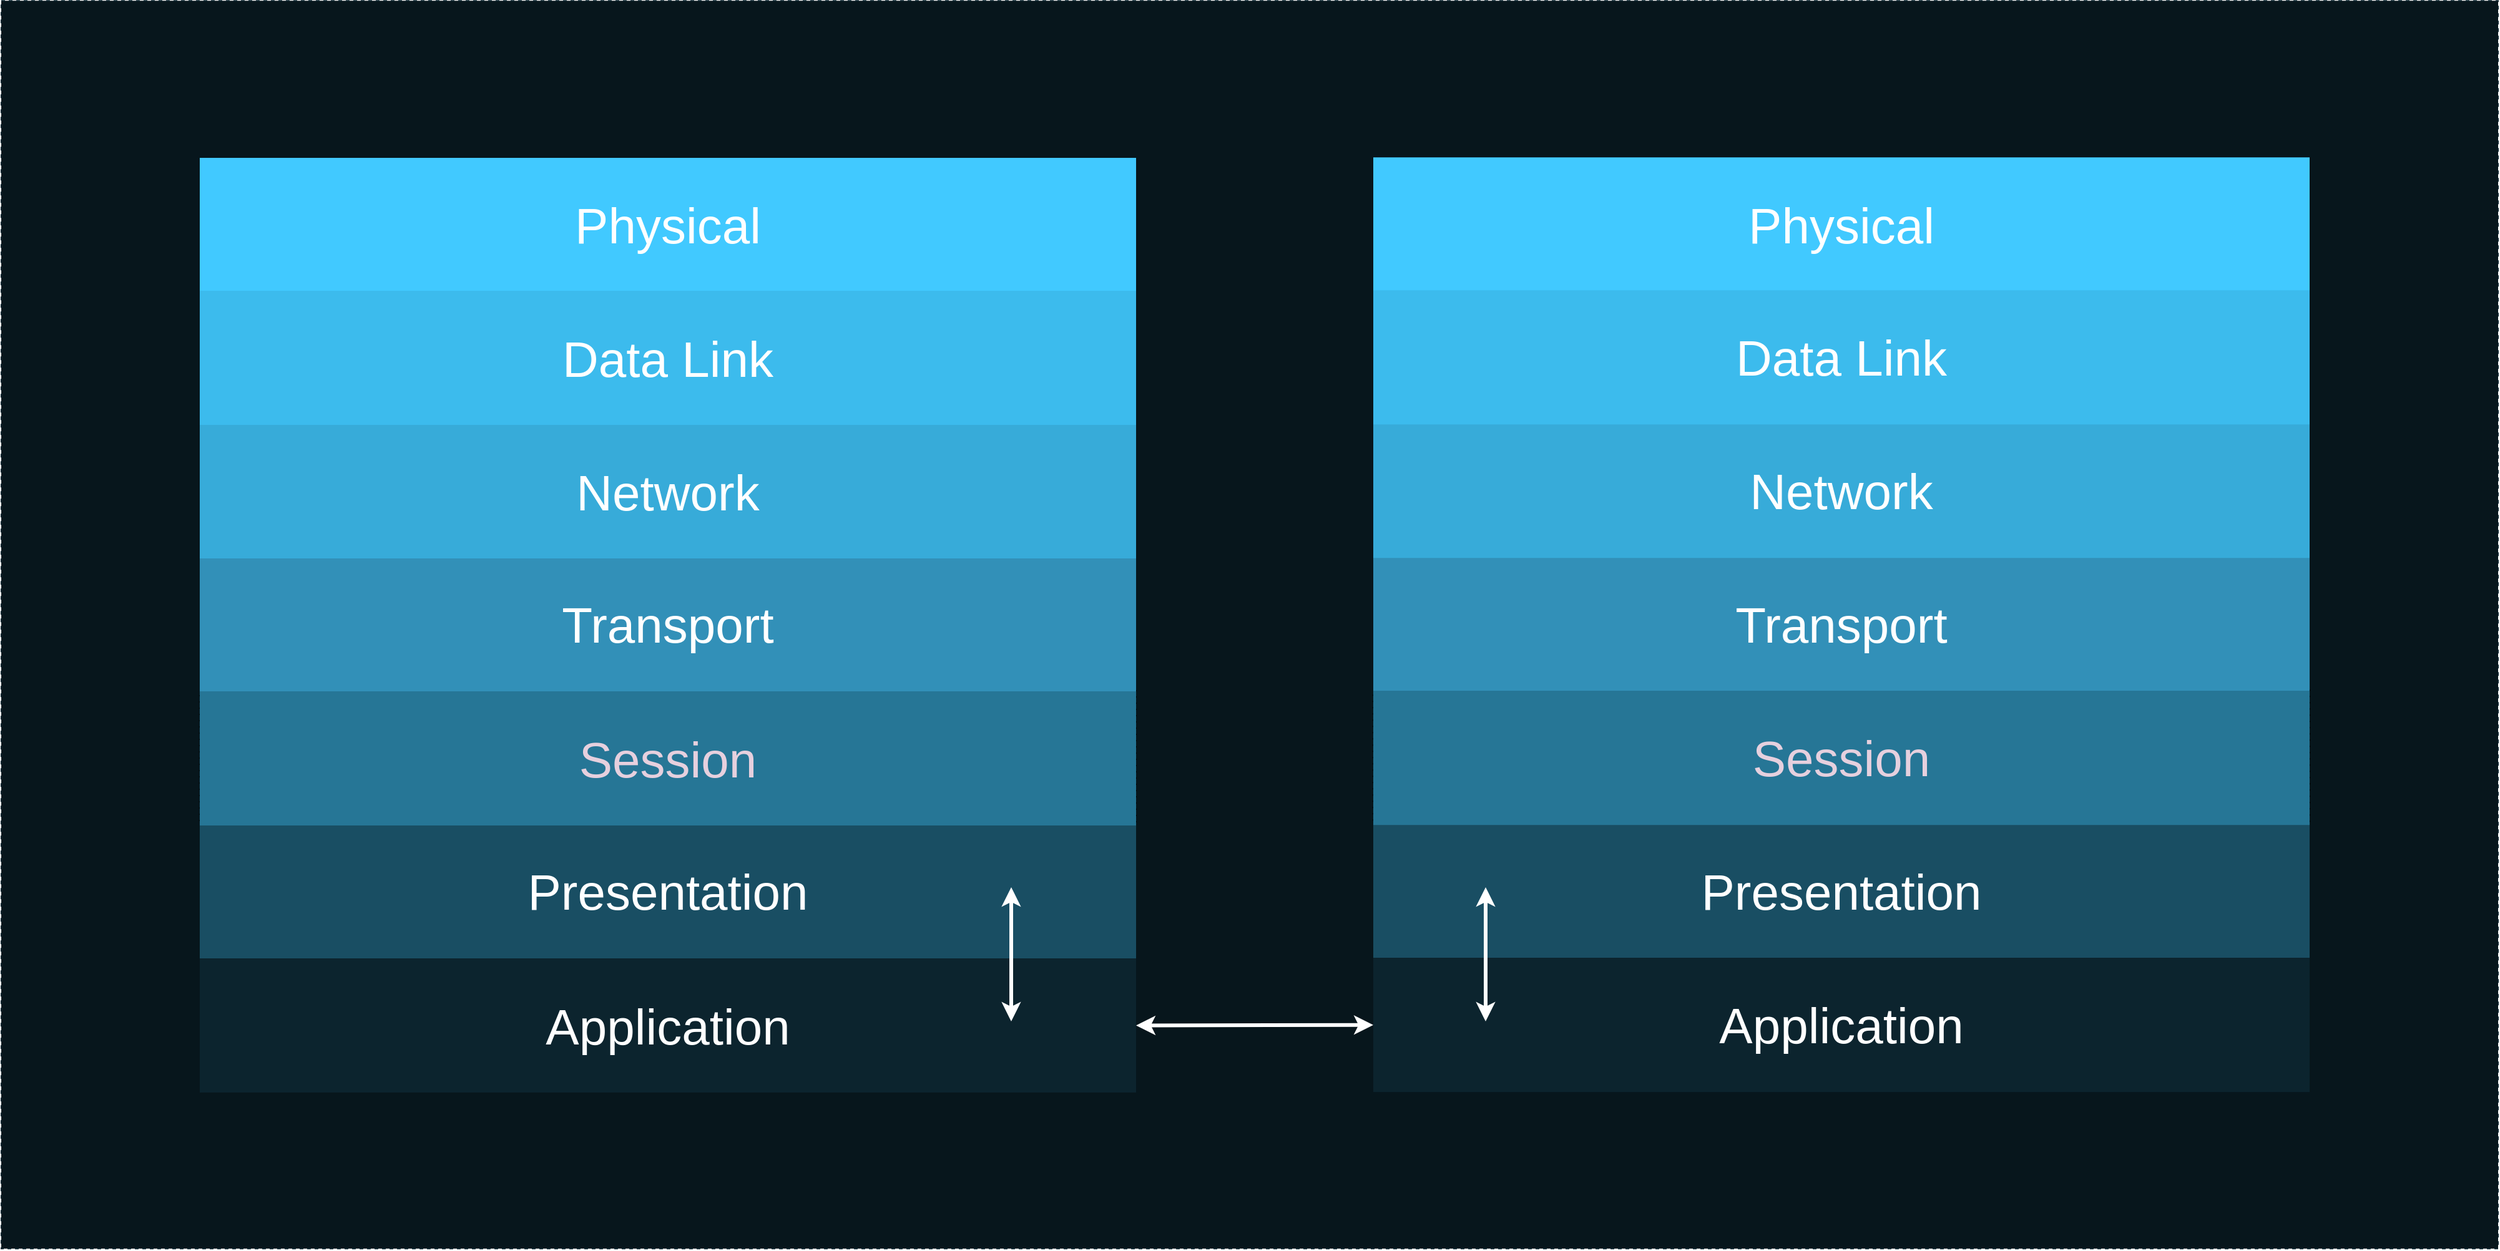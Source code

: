 <mxfile version="13.0.3" type="device"><diagram name="Page-1" id="b5b7bab2-c9e2-2cf4-8b2a-24fd1a2a6d21"><mxGraphModel dx="4512" dy="2343" grid="1" gridSize="10" guides="1" tooltips="1" connect="1" arrows="1" fold="1" page="1" pageScale="1" pageWidth="827" pageHeight="1169" background="#ffffff" math="0" shadow="0"><root><mxCell id="0"/><mxCell id="1" parent="0"/><mxCell id="crDRbli0xWPwZ9U8P9Jx-28" value="" style="rounded=0;whiteSpace=wrap;html=1;fillColor=#07161C;fontSize=30;fontColor=#FFFFFF;strokeColor=#0C242E;dashed=1;" parent="1" vertex="1"><mxGeometry x="-2050" y="-280.38" width="2000" height="1000" as="geometry"/></mxCell><mxCell id="0WZ8eYFoiU2yTqdQP5Gu-23" value="" style="group" parent="1" vertex="1" connectable="0"><mxGeometry x="-1891" y="-154.5" width="750" height="749" as="geometry"/></mxCell><mxCell id="0WZ8eYFoiU2yTqdQP5Gu-22" value="" style="group" parent="0WZ8eYFoiU2yTqdQP5Gu-23" vertex="1" connectable="0"><mxGeometry width="750" height="749" as="geometry"/></mxCell><mxCell id="0WZ8eYFoiU2yTqdQP5Gu-4" value="Presentation" style="rounded=0;whiteSpace=wrap;html=1;dashed=1;dashPattern=1 4;labelBackgroundColor=none;fillColor=#194E63;fontSize=40;fontColor=#FFFFFF;strokeColor=none;" parent="0WZ8eYFoiU2yTqdQP5Gu-22" vertex="1"><mxGeometry y="534" width="750.0" height="107.5" as="geometry"/></mxCell><mxCell id="0WZ8eYFoiU2yTqdQP5Gu-5" value="" style="rounded=0;whiteSpace=wrap;html=1;dashed=1;dashPattern=1 4;labelBackgroundColor=#ffffff;fillColor=#267696;fontSize=150;fontColor=#194E63;" parent="0WZ8eYFoiU2yTqdQP5Gu-22" vertex="1"><mxGeometry y="426.5" width="750.0" height="107.5" as="geometry"/></mxCell><mxCell id="0WZ8eYFoiU2yTqdQP5Gu-6" value="&lt;font color=&quot;#ffffff&quot;&gt;Transport&lt;/font&gt;" style="rounded=0;whiteSpace=wrap;html=1;dashed=1;dashPattern=1 4;labelBackgroundColor=none;fillColor=#3290B8;fontSize=40;fontColor=#0C242E;strokeColor=none;" parent="0WZ8eYFoiU2yTqdQP5Gu-22" vertex="1"><mxGeometry y="320" width="750.0" height="107.5" as="geometry"/></mxCell><mxCell id="0WZ8eYFoiU2yTqdQP5Gu-7" value="&lt;font color=&quot;#ffffff&quot;&gt;Network&lt;/font&gt;" style="rounded=0;whiteSpace=wrap;html=1;dashed=1;dashPattern=1 4;labelBackgroundColor=none;fillColor=#37ABD9;fontSize=40;fontColor=#0C242E;strokeColor=none;" parent="0WZ8eYFoiU2yTqdQP5Gu-22" vertex="1"><mxGeometry y="213.5" width="750.0" height="107.5" as="geometry"/></mxCell><mxCell id="0WZ8eYFoiU2yTqdQP5Gu-18" value="Session" style="rounded=0;whiteSpace=wrap;html=1;dashed=1;dashPattern=1 4;labelBackgroundColor=none;fillColor=#267696;fontSize=40;fontColor=#E6D0DE;strokeColor=none;" parent="0WZ8eYFoiU2yTqdQP5Gu-22" vertex="1"><mxGeometry y="427.5" width="750.0" height="107.5" as="geometry"/></mxCell><mxCell id="0WZ8eYFoiU2yTqdQP5Gu-19" value="Application" style="rounded=0;whiteSpace=wrap;html=1;dashed=1;dashPattern=1 4;labelBackgroundColor=none;fillColor=#0C242E;fontSize=40;fontColor=#FFFFFF;strokeColor=none;" parent="0WZ8eYFoiU2yTqdQP5Gu-22" vertex="1"><mxGeometry y="641.5" width="750.0" height="107.5" as="geometry"/></mxCell><mxCell id="0WZ8eYFoiU2yTqdQP5Gu-20" value="Physical" style="rounded=0;whiteSpace=wrap;html=1;dashed=1;dashPattern=1 4;labelBackgroundColor=none;fillColor=#41C9FF;fontSize=40;fontColor=#FFFFFF;strokeColor=none;fontStyle=0" parent="0WZ8eYFoiU2yTqdQP5Gu-22" vertex="1"><mxGeometry width="750.0" height="107.5" as="geometry"/></mxCell><mxCell id="0WZ8eYFoiU2yTqdQP5Gu-21" value="&lt;font color=&quot;#ffffff&quot;&gt;Data Link&lt;/font&gt;" style="rounded=0;whiteSpace=wrap;html=1;dashed=1;dashPattern=1 4;labelBackgroundColor=none;fillColor=#3CBBED;fontSize=40;fontColor=#0C242E;strokeColor=none;" parent="0WZ8eYFoiU2yTqdQP5Gu-22" vertex="1"><mxGeometry y="106.5" width="750.0" height="107.5" as="geometry"/></mxCell><mxCell id="kSmdMjaSEJFyuj5KAbn5-8" value="" style="endArrow=classic;startArrow=classic;html=1;strokeColor=#FFFFFF;strokeWidth=3;fontSize=40;fontColor=#FFFFFF;entryX=0.75;entryY=0;entryDx=0;entryDy=0;exitX=0.75;exitY=0;exitDx=0;exitDy=0;rounded=0;" parent="0WZ8eYFoiU2yTqdQP5Gu-22" edge="1"><mxGeometry width="50" height="50" relative="1" as="geometry"><mxPoint x="650.0" y="584.5" as="sourcePoint"/><mxPoint x="650.0" y="692" as="targetPoint"/></mxGeometry></mxCell><mxCell id="0WZ8eYFoiU2yTqdQP5Gu-24" value="" style="group" parent="1" vertex="1" connectable="0"><mxGeometry x="-951" y="-154.88" width="750" height="749" as="geometry"/></mxCell><mxCell id="0WZ8eYFoiU2yTqdQP5Gu-25" value="" style="group" parent="0WZ8eYFoiU2yTqdQP5Gu-24" vertex="1" connectable="0"><mxGeometry width="750" height="749" as="geometry"/></mxCell><mxCell id="0WZ8eYFoiU2yTqdQP5Gu-26" value="Presentation" style="rounded=0;whiteSpace=wrap;html=1;dashed=1;dashPattern=1 4;labelBackgroundColor=none;fillColor=#194E63;fontSize=40;fontColor=#FFFFFF;strokeColor=none;" parent="0WZ8eYFoiU2yTqdQP5Gu-25" vertex="1"><mxGeometry y="534" width="750.0" height="107.5" as="geometry"/></mxCell><mxCell id="0WZ8eYFoiU2yTqdQP5Gu-27" value="" style="rounded=0;whiteSpace=wrap;html=1;dashed=1;dashPattern=1 4;labelBackgroundColor=#ffffff;fillColor=#267696;fontSize=150;fontColor=#194E63;" parent="0WZ8eYFoiU2yTqdQP5Gu-25" vertex="1"><mxGeometry y="426.5" width="750.0" height="107.5" as="geometry"/></mxCell><mxCell id="0WZ8eYFoiU2yTqdQP5Gu-28" value="&lt;font color=&quot;#ffffff&quot;&gt;Transport&lt;/font&gt;" style="rounded=0;whiteSpace=wrap;html=1;dashed=1;dashPattern=1 4;labelBackgroundColor=none;fillColor=#3290B8;fontSize=40;fontColor=#0C242E;strokeColor=none;" parent="0WZ8eYFoiU2yTqdQP5Gu-25" vertex="1"><mxGeometry y="320" width="750.0" height="107.5" as="geometry"/></mxCell><mxCell id="0WZ8eYFoiU2yTqdQP5Gu-29" value="&lt;font color=&quot;#ffffff&quot;&gt;Network&lt;/font&gt;" style="rounded=0;whiteSpace=wrap;html=1;dashed=1;dashPattern=1 4;labelBackgroundColor=none;fillColor=#37ABD9;fontSize=40;fontColor=#0C242E;strokeColor=none;" parent="0WZ8eYFoiU2yTqdQP5Gu-25" vertex="1"><mxGeometry y="213.5" width="750.0" height="107.5" as="geometry"/></mxCell><mxCell id="0WZ8eYFoiU2yTqdQP5Gu-30" value="Session" style="rounded=0;whiteSpace=wrap;html=1;dashed=1;dashPattern=1 4;labelBackgroundColor=none;fillColor=#267696;fontSize=40;fontColor=#E6D0DE;strokeColor=none;" parent="0WZ8eYFoiU2yTqdQP5Gu-25" vertex="1"><mxGeometry y="427.5" width="750.0" height="107.5" as="geometry"/></mxCell><mxCell id="0WZ8eYFoiU2yTqdQP5Gu-31" value="Application" style="rounded=0;whiteSpace=wrap;html=1;dashed=1;dashPattern=1 4;labelBackgroundColor=none;fillColor=#0C242E;fontSize=40;fontColor=#FFFFFF;strokeColor=none;" parent="0WZ8eYFoiU2yTqdQP5Gu-25" vertex="1"><mxGeometry y="641.5" width="750.0" height="107.5" as="geometry"/></mxCell><mxCell id="0WZ8eYFoiU2yTqdQP5Gu-32" value="Physical" style="rounded=0;whiteSpace=wrap;html=1;dashed=1;dashPattern=1 4;labelBackgroundColor=none;fillColor=#41C9FF;fontSize=40;fontColor=#FFFFFF;strokeColor=none;fontStyle=0" parent="0WZ8eYFoiU2yTqdQP5Gu-25" vertex="1"><mxGeometry width="750.0" height="107.5" as="geometry"/></mxCell><mxCell id="0WZ8eYFoiU2yTqdQP5Gu-33" value="&lt;font color=&quot;#ffffff&quot;&gt;Data Link&lt;/font&gt;" style="rounded=0;whiteSpace=wrap;html=1;dashed=1;dashPattern=1 4;labelBackgroundColor=none;fillColor=#3CBBED;fontSize=40;fontColor=#0C242E;strokeColor=none;" parent="0WZ8eYFoiU2yTqdQP5Gu-25" vertex="1"><mxGeometry y="106.5" width="750.0" height="107.5" as="geometry"/></mxCell><mxCell id="kSmdMjaSEJFyuj5KAbn5-9" value="" style="endArrow=classic;startArrow=classic;html=1;strokeColor=#FFFFFF;strokeWidth=3;fontSize=40;fontColor=#FFFFFF;entryX=0.75;entryY=0;entryDx=0;entryDy=0;exitX=0.75;exitY=0;exitDx=0;exitDy=0;rounded=0;" parent="0WZ8eYFoiU2yTqdQP5Gu-25" edge="1"><mxGeometry width="50" height="50" relative="1" as="geometry"><mxPoint x="90.0" y="584.88" as="sourcePoint"/><mxPoint x="90.0" y="692.38" as="targetPoint"/></mxGeometry></mxCell><mxCell id="0WZ8eYFoiU2yTqdQP5Gu-34" value="" style="endArrow=classic;startArrow=classic;html=1;strokeColor=#FFFFFF;strokeWidth=3;fontSize=40;fontColor=#FFFFFF;entryX=0;entryY=0.5;entryDx=0;entryDy=0;exitX=1;exitY=0.5;exitDx=0;exitDy=0;rounded=0;" parent="1" source="0WZ8eYFoiU2yTqdQP5Gu-19" target="0WZ8eYFoiU2yTqdQP5Gu-31" edge="1"><mxGeometry width="50" height="50" relative="1" as="geometry"><mxPoint x="-1191" y="693.12" as="sourcePoint"/><mxPoint x="-1141" y="643.12" as="targetPoint"/></mxGeometry></mxCell></root></mxGraphModel></diagram></mxfile>